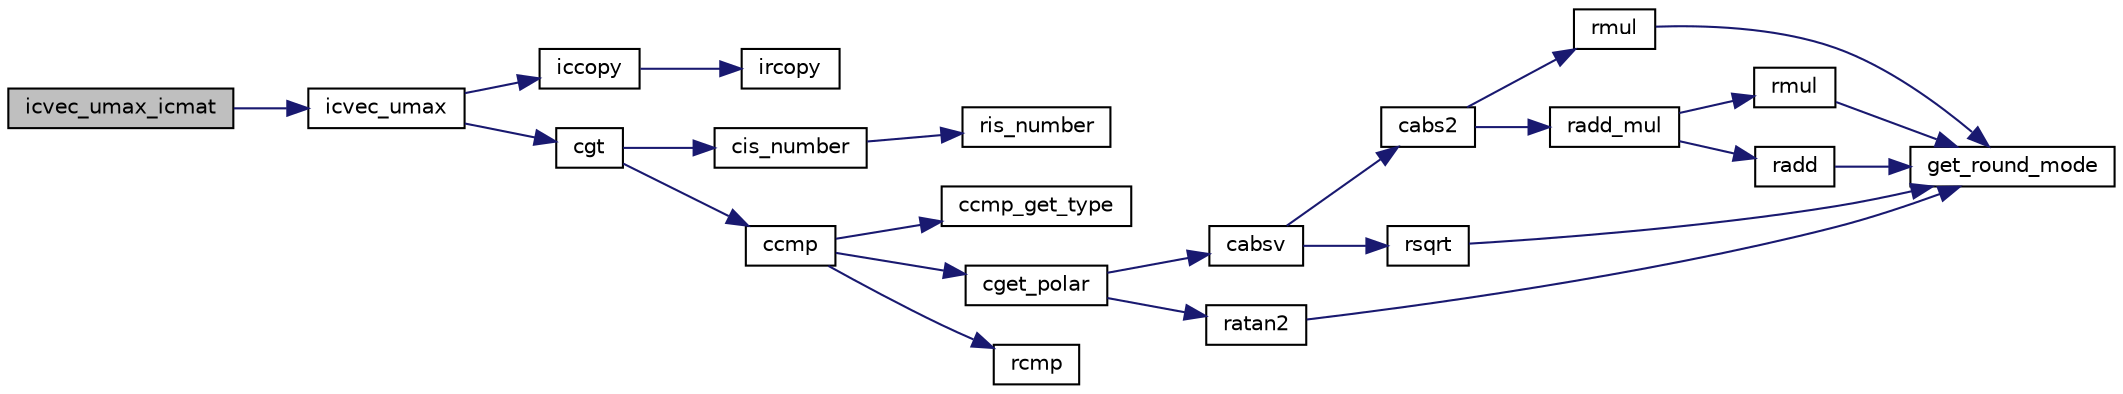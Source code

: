 digraph "icvec_umax_icmat"
{
  edge [fontname="Helvetica",fontsize="10",labelfontname="Helvetica",labelfontsize="10"];
  node [fontname="Helvetica",fontsize="10",shape=record];
  rankdir="LR";
  Node425 [label="icvec_umax_icmat",height=0.2,width=0.4,color="black", fillcolor="grey75", style="filled", fontcolor="black"];
  Node425 -> Node426 [color="midnightblue",fontsize="10",style="solid",fontname="Helvetica"];
  Node426 [label="icvec_umax",height=0.2,width=0.4,color="black", fillcolor="white", style="filled",URL="$icvec_8c.html#a9faab34e0778d1b2485cb8c133716c01",tooltip="最大値 [y0,y1]=[x0,max(x1)] "];
  Node426 -> Node427 [color="midnightblue",fontsize="10",style="solid",fontname="Helvetica"];
  Node427 [label="iccopy",height=0.2,width=0.4,color="black", fillcolor="white", style="filled",URL="$icmulti_8c.html#a0e3f5efa94c1a1e8cc0a527d6cbcbdee",tooltip="コピー [y0,y1]=[x0,x1]. "];
  Node427 -> Node428 [color="midnightblue",fontsize="10",style="solid",fontname="Helvetica"];
  Node428 [label="ircopy",height=0.2,width=0.4,color="black", fillcolor="white", style="filled",URL="$irmulti_8c.html#aaf2192a33e04cbba12da47550fde287e",tooltip="コピー [y0,y1]=[x0,x1]. "];
  Node426 -> Node429 [color="midnightblue",fontsize="10",style="solid",fontname="Helvetica"];
  Node429 [label="cgt",height=0.2,width=0.4,color="black", fillcolor="white", style="filled",URL="$cmulti_8c.html#a0d49683a79b466ae157322e845520013",tooltip="cmulti型の値の比較 x>y "];
  Node429 -> Node430 [color="midnightblue",fontsize="10",style="solid",fontname="Helvetica"];
  Node430 [label="cis_number",height=0.2,width=0.4,color="black", fillcolor="white", style="filled",URL="$cmulti_8c.html#a0873a88220c125143451a70a83a712f6",tooltip="cmulti型が数であるかの判定. "];
  Node430 -> Node431 [color="midnightblue",fontsize="10",style="solid",fontname="Helvetica"];
  Node431 [label="ris_number",height=0.2,width=0.4,color="black", fillcolor="white", style="filled",URL="$is__rmulti_8h.html#a02c3c838634809fb6260ab78926b5f8b",tooltip="rmulti型が数であるかの判定. "];
  Node429 -> Node432 [color="midnightblue",fontsize="10",style="solid",fontname="Helvetica"];
  Node432 [label="ccmp",height=0.2,width=0.4,color="black", fillcolor="white", style="filled",URL="$cmulti_8c.html#a9d30ad3cd5a86d816ac906db4d8dfbff",tooltip="cmulti型の値の比較 x<=>y "];
  Node432 -> Node433 [color="midnightblue",fontsize="10",style="solid",fontname="Helvetica"];
  Node433 [label="ccmp_get_type",height=0.2,width=0.4,color="black", fillcolor="white", style="filled",URL="$cmulti_8c.html#ad4e2a45b385acf35da73368b3eb29cad",tooltip="cmulti型の値の比較 x<=>y の方法の取得 "];
  Node432 -> Node434 [color="midnightblue",fontsize="10",style="solid",fontname="Helvetica"];
  Node434 [label="cget_polar",height=0.2,width=0.4,color="black", fillcolor="white", style="filled",URL="$cmulti_8c.html#a1244b9bf1f9c3419f0d161e8ab7c94a1",tooltip="cmulti型の極座標 z=r*exp(i*theta) "];
  Node434 -> Node435 [color="midnightblue",fontsize="10",style="solid",fontname="Helvetica"];
  Node435 [label="cabsv",height=0.2,width=0.4,color="black", fillcolor="white", style="filled",URL="$cmulti_8c.html#ae6aa56ed1fbc6ffe1d33b6dea08330af",tooltip="cmulti型の絶対値 y=abs(x) "];
  Node435 -> Node436 [color="midnightblue",fontsize="10",style="solid",fontname="Helvetica"];
  Node436 [label="cabs2",height=0.2,width=0.4,color="black", fillcolor="white", style="filled",URL="$cmulti_8c.html#a11731685d9039dad69dd6b81acb1b64a",tooltip="cmulti型の絶対値の平方 y=abs(x)^2 "];
  Node436 -> Node437 [color="midnightblue",fontsize="10",style="solid",fontname="Helvetica"];
  Node437 [label="rmul",height=0.2,width=0.4,color="black", fillcolor="white", style="filled",URL="$is__rmulti_8h.html#a823702afaeee275caf7d0946679b3292",tooltip="rmulti型の掛け算 z=x*y "];
  Node437 -> Node438 [color="midnightblue",fontsize="10",style="solid",fontname="Helvetica"];
  Node438 [label="get_round_mode",height=0.2,width=0.4,color="black", fillcolor="white", style="filled",URL="$rmulti_8c.html#a87ddf80272b2d930dcc2d3466a9b1d74",tooltip="rmulti型の丸めモードの状態の取得. "];
  Node436 -> Node439 [color="midnightblue",fontsize="10",style="solid",fontname="Helvetica"];
  Node439 [label="radd_mul",height=0.2,width=0.4,color="black", fillcolor="white", style="filled",URL="$is__rmulti_8h.html#a05f48c1dd7a3fde008998c2533c5909c",tooltip="rmulti型の掛け算の加算 z+=x*y "];
  Node439 -> Node440 [color="midnightblue",fontsize="10",style="solid",fontname="Helvetica"];
  Node440 [label="rmul",height=0.2,width=0.4,color="black", fillcolor="white", style="filled",URL="$rmulti_8c.html#a823702afaeee275caf7d0946679b3292",tooltip="rmulti型の掛け算 z=x*y "];
  Node440 -> Node438 [color="midnightblue",fontsize="10",style="solid",fontname="Helvetica"];
  Node439 -> Node441 [color="midnightblue",fontsize="10",style="solid",fontname="Helvetica"];
  Node441 [label="radd",height=0.2,width=0.4,color="black", fillcolor="white", style="filled",URL="$rmulti_8c.html#a813e20e23a783bb1cf2e65a9f16ae34d",tooltip="rmulti型の足し算 z=x+y "];
  Node441 -> Node438 [color="midnightblue",fontsize="10",style="solid",fontname="Helvetica"];
  Node435 -> Node442 [color="midnightblue",fontsize="10",style="solid",fontname="Helvetica"];
  Node442 [label="rsqrt",height=0.2,width=0.4,color="black", fillcolor="white", style="filled",URL="$is__rmulti_8h.html#a26662dbe8af4b87190d09ee080a6c18f",tooltip="rmulti型の計算 y=sqrt(x) "];
  Node442 -> Node438 [color="midnightblue",fontsize="10",style="solid",fontname="Helvetica"];
  Node434 -> Node443 [color="midnightblue",fontsize="10",style="solid",fontname="Helvetica"];
  Node443 [label="ratan2",height=0.2,width=0.4,color="black", fillcolor="white", style="filled",URL="$is__rmulti_8h.html#a1e020fe475737e887f7d5a969bc53e1a",tooltip="rmulti型の計算 y=arctan(x/y) "];
  Node443 -> Node438 [color="midnightblue",fontsize="10",style="solid",fontname="Helvetica"];
  Node432 -> Node444 [color="midnightblue",fontsize="10",style="solid",fontname="Helvetica"];
  Node444 [label="rcmp",height=0.2,width=0.4,color="black", fillcolor="white", style="filled",URL="$is__rmulti_8h.html#aa7f2e03f88a388911123c82ad3f36b16",tooltip="rmulti型の値の比較 x<=>y "];
}
